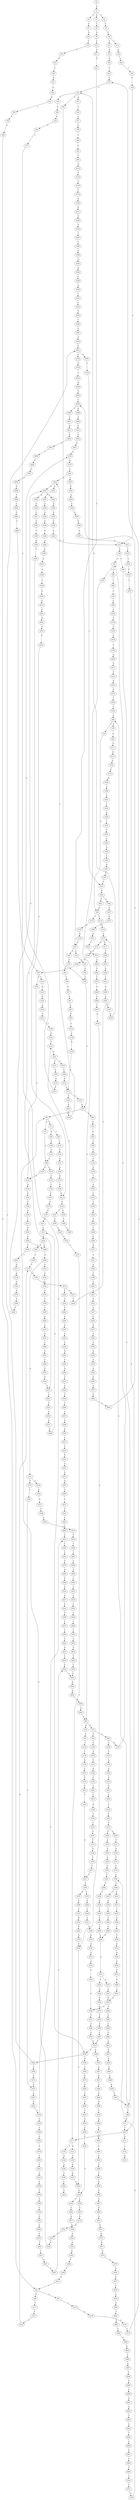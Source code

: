 strict digraph  {
	S0 -> S1 [ label = G ];
	S1 -> S2 [ label = C ];
	S1 -> S3 [ label = G ];
	S1 -> S4 [ label = T ];
	S2 -> S5 [ label = C ];
	S3 -> S6 [ label = C ];
	S4 -> S7 [ label = C ];
	S5 -> S8 [ label = G ];
	S6 -> S9 [ label = G ];
	S7 -> S10 [ label = G ];
	S8 -> S11 [ label = T ];
	S8 -> S12 [ label = C ];
	S9 -> S13 [ label = C ];
	S10 -> S14 [ label = T ];
	S11 -> S15 [ label = A ];
	S12 -> S16 [ label = A ];
	S13 -> S17 [ label = A ];
	S14 -> S18 [ label = G ];
	S15 -> S19 [ label = G ];
	S16 -> S20 [ label = A ];
	S17 -> S21 [ label = G ];
	S18 -> S22 [ label = A ];
	S19 -> S23 [ label = C ];
	S20 -> S24 [ label = C ];
	S21 -> S25 [ label = C ];
	S22 -> S26 [ label = C ];
	S23 -> S27 [ label = C ];
	S24 -> S28 [ label = C ];
	S25 -> S29 [ label = G ];
	S25 -> S30 [ label = C ];
	S26 -> S31 [ label = C ];
	S27 -> S32 [ label = G ];
	S28 -> S33 [ label = A ];
	S29 -> S34 [ label = G ];
	S30 -> S35 [ label = G ];
	S31 -> S36 [ label = G ];
	S32 -> S37 [ label = A ];
	S32 -> S38 [ label = G ];
	S32 -> S39 [ label = C ];
	S33 -> S40 [ label = G ];
	S34 -> S41 [ label = G ];
	S35 -> S42 [ label = G ];
	S36 -> S43 [ label = G ];
	S37 -> S44 [ label = A ];
	S38 -> S45 [ label = T ];
	S39 -> S46 [ label = T ];
	S40 -> S47 [ label = A ];
	S40 -> S48 [ label = T ];
	S41 -> S49 [ label = T ];
	S42 -> S45 [ label = T ];
	S43 -> S50 [ label = T ];
	S44 -> S51 [ label = A ];
	S45 -> S52 [ label = G ];
	S46 -> S53 [ label = G ];
	S47 -> S54 [ label = C ];
	S47 -> S55 [ label = A ];
	S48 -> S56 [ label = C ];
	S49 -> S57 [ label = G ];
	S50 -> S58 [ label = C ];
	S51 -> S59 [ label = C ];
	S52 -> S60 [ label = A ];
	S52 -> S61 [ label = G ];
	S53 -> S62 [ label = G ];
	S54 -> S63 [ label = T ];
	S55 -> S64 [ label = C ];
	S56 -> S65 [ label = T ];
	S56 -> S66 [ label = G ];
	S57 -> S67 [ label = C ];
	S58 -> S68 [ label = G ];
	S59 -> S69 [ label = C ];
	S60 -> S70 [ label = C ];
	S61 -> S71 [ label = T ];
	S61 -> S72 [ label = A ];
	S62 -> S73 [ label = A ];
	S63 -> S74 [ label = C ];
	S64 -> S75 [ label = C ];
	S64 -> S76 [ label = A ];
	S65 -> S77 [ label = C ];
	S66 -> S78 [ label = T ];
	S66 -> S79 [ label = C ];
	S67 -> S80 [ label = C ];
	S68 -> S81 [ label = C ];
	S69 -> S82 [ label = C ];
	S70 -> S83 [ label = G ];
	S71 -> S84 [ label = G ];
	S71 -> S85 [ label = T ];
	S72 -> S86 [ label = A ];
	S73 -> S87 [ label = A ];
	S74 -> S88 [ label = C ];
	S75 -> S89 [ label = A ];
	S75 -> S90 [ label = G ];
	S76 -> S91 [ label = G ];
	S77 -> S92 [ label = T ];
	S78 -> S93 [ label = A ];
	S79 -> S94 [ label = G ];
	S80 -> S95 [ label = G ];
	S81 -> S96 [ label = A ];
	S81 -> S97 [ label = G ];
	S82 -> S98 [ label = C ];
	S83 -> S99 [ label = T ];
	S84 -> S100 [ label = G ];
	S85 -> S101 [ label = A ];
	S86 -> S102 [ label = C ];
	S86 -> S103 [ label = G ];
	S87 -> S104 [ label = T ];
	S87 -> S105 [ label = G ];
	S88 -> S106 [ label = C ];
	S89 -> S107 [ label = G ];
	S89 -> S108 [ label = C ];
	S90 -> S109 [ label = G ];
	S91 -> S110 [ label = C ];
	S92 -> S111 [ label = C ];
	S92 -> S112 [ label = G ];
	S93 -> S113 [ label = A ];
	S94 -> S114 [ label = G ];
	S94 -> S115 [ label = C ];
	S95 -> S116 [ label = C ];
	S96 -> S117 [ label = C ];
	S97 -> S118 [ label = T ];
	S98 -> S119 [ label = G ];
	S99 -> S120 [ label = G ];
	S100 -> S121 [ label = A ];
	S101 -> S122 [ label = G ];
	S102 -> S123 [ label = C ];
	S103 -> S124 [ label = A ];
	S104 -> S125 [ label = G ];
	S105 -> S124 [ label = A ];
	S106 -> S126 [ label = A ];
	S107 -> S47 [ label = A ];
	S108 -> S127 [ label = C ];
	S109 -> S128 [ label = A ];
	S110 -> S129 [ label = C ];
	S111 -> S130 [ label = T ];
	S111 -> S131 [ label = G ];
	S112 -> S132 [ label = T ];
	S113 -> S133 [ label = G ];
	S114 -> S134 [ label = C ];
	S115 -> S135 [ label = A ];
	S116 -> S136 [ label = C ];
	S117 -> S137 [ label = G ];
	S118 -> S138 [ label = A ];
	S119 -> S139 [ label = A ];
	S120 -> S140 [ label = G ];
	S121 -> S86 [ label = A ];
	S122 -> S141 [ label = A ];
	S123 -> S142 [ label = T ];
	S124 -> S143 [ label = A ];
	S125 -> S144 [ label = G ];
	S126 -> S145 [ label = T ];
	S127 -> S146 [ label = A ];
	S128 -> S147 [ label = C ];
	S129 -> S148 [ label = G ];
	S130 -> S149 [ label = G ];
	S131 -> S150 [ label = T ];
	S132 -> S151 [ label = A ];
	S133 -> S152 [ label = A ];
	S134 -> S153 [ label = T ];
	S135 -> S154 [ label = G ];
	S136 -> S155 [ label = G ];
	S137 -> S156 [ label = C ];
	S138 -> S157 [ label = G ];
	S139 -> S158 [ label = C ];
	S140 -> S159 [ label = G ];
	S141 -> S160 [ label = A ];
	S142 -> S161 [ label = C ];
	S143 -> S162 [ label = C ];
	S144 -> S163 [ label = G ];
	S145 -> S164 [ label = C ];
	S146 -> S165 [ label = C ];
	S147 -> S166 [ label = G ];
	S148 -> S167 [ label = T ];
	S149 -> S168 [ label = A ];
	S150 -> S169 [ label = G ];
	S152 -> S170 [ label = C ];
	S153 -> S171 [ label = A ];
	S153 -> S172 [ label = G ];
	S154 -> S25 [ label = C ];
	S155 -> S173 [ label = G ];
	S156 -> S174 [ label = G ];
	S157 -> S175 [ label = C ];
	S158 -> S176 [ label = T ];
	S159 -> S177 [ label = T ];
	S160 -> S178 [ label = G ];
	S161 -> S179 [ label = G ];
	S162 -> S180 [ label = G ];
	S163 -> S181 [ label = G ];
	S164 -> S182 [ label = T ];
	S165 -> S183 [ label = C ];
	S166 -> S184 [ label = C ];
	S167 -> S185 [ label = C ];
	S168 -> S186 [ label = G ];
	S169 -> S187 [ label = G ];
	S170 -> S188 [ label = G ];
	S171 -> S189 [ label = T ];
	S172 -> S190 [ label = G ];
	S173 -> S191 [ label = T ];
	S173 -> S192 [ label = A ];
	S174 -> S193 [ label = C ];
	S175 -> S27 [ label = C ];
	S176 -> S194 [ label = A ];
	S177 -> S195 [ label = A ];
	S178 -> S196 [ label = G ];
	S179 -> S197 [ label = G ];
	S180 -> S198 [ label = G ];
	S181 -> S199 [ label = T ];
	S182 -> S200 [ label = G ];
	S183 -> S201 [ label = C ];
	S184 -> S202 [ label = C ];
	S185 -> S203 [ label = C ];
	S186 -> S204 [ label = T ];
	S187 -> S205 [ label = T ];
	S188 -> S206 [ label = G ];
	S189 -> S207 [ label = A ];
	S190 -> S208 [ label = A ];
	S191 -> S52 [ label = G ];
	S192 -> S209 [ label = A ];
	S193 -> S210 [ label = G ];
	S194 -> S211 [ label = G ];
	S195 -> S212 [ label = C ];
	S196 -> S213 [ label = G ];
	S197 -> S214 [ label = C ];
	S198 -> S215 [ label = C ];
	S199 -> S216 [ label = C ];
	S200 -> S217 [ label = C ];
	S201 -> S218 [ label = C ];
	S202 -> S219 [ label = C ];
	S203 -> S220 [ label = T ];
	S204 -> S221 [ label = A ];
	S205 -> S222 [ label = A ];
	S206 -> S223 [ label = C ];
	S207 -> S224 [ label = G ];
	S208 -> S87 [ label = A ];
	S209 -> S225 [ label = C ];
	S210 -> S226 [ label = C ];
	S210 -> S227 [ label = G ];
	S211 -> S228 [ label = A ];
	S212 -> S229 [ label = T ];
	S213 -> S230 [ label = G ];
	S214 -> S231 [ label = A ];
	S215 -> S232 [ label = A ];
	S216 -> S233 [ label = C ];
	S217 -> S234 [ label = C ];
	S218 -> S235 [ label = T ];
	S219 -> S236 [ label = A ];
	S220 -> S237 [ label = C ];
	S222 -> S238 [ label = T ];
	S222 -> S239 [ label = C ];
	S223 -> S240 [ label = T ];
	S224 -> S241 [ label = T ];
	S225 -> S242 [ label = T ];
	S226 -> S243 [ label = G ];
	S227 -> S244 [ label = C ];
	S228 -> S245 [ label = A ];
	S229 -> S246 [ label = A ];
	S230 -> S247 [ label = T ];
	S230 -> S248 [ label = G ];
	S231 -> S249 [ label = C ];
	S232 -> S250 [ label = C ];
	S233 -> S251 [ label = G ];
	S234 -> S252 [ label = A ];
	S235 -> S253 [ label = T ];
	S236 -> S254 [ label = T ];
	S237 -> S255 [ label = T ];
	S238 -> S256 [ label = G ];
	S239 -> S257 [ label = C ];
	S240 -> S258 [ label = C ];
	S241 -> S259 [ label = A ];
	S242 -> S260 [ label = G ];
	S242 -> S261 [ label = A ];
	S243 -> S262 [ label = T ];
	S244 -> S153 [ label = T ];
	S245 -> S263 [ label = T ];
	S246 -> S264 [ label = T ];
	S247 -> S265 [ label = C ];
	S248 -> S266 [ label = T ];
	S249 -> S267 [ label = G ];
	S249 -> S268 [ label = C ];
	S250 -> S268 [ label = C ];
	S250 -> S269 [ label = T ];
	S251 -> S270 [ label = C ];
	S251 -> S271 [ label = T ];
	S252 -> S272 [ label = G ];
	S253 -> S273 [ label = C ];
	S254 -> S274 [ label = C ];
	S255 -> S275 [ label = T ];
	S255 -> S276 [ label = G ];
	S256 -> S277 [ label = A ];
	S257 -> S278 [ label = G ];
	S258 -> S279 [ label = T ];
	S259 -> S280 [ label = G ];
	S260 -> S281 [ label = C ];
	S260 -> S282 [ label = G ];
	S261 -> S283 [ label = C ];
	S262 -> S284 [ label = C ];
	S263 -> S285 [ label = C ];
	S264 -> S286 [ label = T ];
	S265 -> S287 [ label = T ];
	S266 -> S288 [ label = C ];
	S267 -> S289 [ label = C ];
	S268 -> S290 [ label = G ];
	S269 -> S291 [ label = G ];
	S270 -> S292 [ label = C ];
	S271 -> S293 [ label = C ];
	S272 -> S294 [ label = T ];
	S273 -> S295 [ label = C ];
	S273 -> S296 [ label = G ];
	S274 -> S297 [ label = G ];
	S275 -> S298 [ label = C ];
	S276 -> S299 [ label = T ];
	S277 -> S300 [ label = G ];
	S278 -> S301 [ label = G ];
	S279 -> S302 [ label = C ];
	S280 -> S303 [ label = C ];
	S281 -> S304 [ label = A ];
	S282 -> S305 [ label = A ];
	S283 -> S306 [ label = A ];
	S284 -> S307 [ label = G ];
	S285 -> S308 [ label = G ];
	S286 -> S309 [ label = G ];
	S287 -> S310 [ label = C ];
	S288 -> S233 [ label = C ];
	S289 -> S174 [ label = G ];
	S290 -> S311 [ label = A ];
	S290 -> S312 [ label = G ];
	S291 -> S313 [ label = G ];
	S292 -> S314 [ label = G ];
	S293 -> S315 [ label = G ];
	S294 -> S316 [ label = C ];
	S295 -> S317 [ label = T ];
	S296 -> S318 [ label = A ];
	S297 -> S319 [ label = T ];
	S298 -> S320 [ label = T ];
	S299 -> S321 [ label = C ];
	S300 -> S322 [ label = C ];
	S301 -> S323 [ label = T ];
	S302 -> S324 [ label = G ];
	S303 -> S325 [ label = C ];
	S304 -> S326 [ label = A ];
	S305 -> S327 [ label = C ];
	S306 -> S328 [ label = A ];
	S307 -> S329 [ label = A ];
	S308 -> S330 [ label = G ];
	S309 -> S331 [ label = G ];
	S310 -> S332 [ label = T ];
	S311 -> S333 [ label = G ];
	S311 -> S334 [ label = A ];
	S312 -> S335 [ label = G ];
	S313 -> S336 [ label = G ];
	S314 -> S173 [ label = G ];
	S315 -> S337 [ label = G ];
	S316 -> S66 [ label = G ];
	S317 -> S338 [ label = G ];
	S318 -> S339 [ label = T ];
	S319 -> S340 [ label = C ];
	S320 -> S341 [ label = C ];
	S321 -> S342 [ label = G ];
	S322 -> S343 [ label = G ];
	S323 -> S344 [ label = G ];
	S324 -> S345 [ label = A ];
	S325 -> S32 [ label = G ];
	S326 -> S346 [ label = C ];
	S327 -> S347 [ label = C ];
	S328 -> S348 [ label = C ];
	S329 -> S349 [ label = C ];
	S330 -> S350 [ label = G ];
	S331 -> S351 [ label = A ];
	S332 -> S111 [ label = C ];
	S333 -> S352 [ label = T ];
	S334 -> S353 [ label = T ];
	S335 -> S354 [ label = A ];
	S336 -> S355 [ label = A ];
	S337 -> S356 [ label = A ];
	S338 -> S357 [ label = T ];
	S339 -> S358 [ label = C ];
	S340 -> S359 [ label = C ];
	S341 -> S360 [ label = G ];
	S342 -> S361 [ label = T ];
	S343 -> S362 [ label = G ];
	S344 -> S61 [ label = G ];
	S345 -> S363 [ label = A ];
	S346 -> S364 [ label = C ];
	S347 -> S365 [ label = C ];
	S348 -> S366 [ label = G ];
	S349 -> S367 [ label = G ];
	S350 -> S368 [ label = T ];
	S351 -> S369 [ label = A ];
	S352 -> S370 [ label = C ];
	S353 -> S371 [ label = G ];
	S354 -> S372 [ label = A ];
	S355 -> S373 [ label = A ];
	S356 -> S374 [ label = A ];
	S357 -> S375 [ label = C ];
	S358 -> S376 [ label = G ];
	S359 -> S377 [ label = T ];
	S360 -> S378 [ label = G ];
	S361 -> S379 [ label = G ];
	S362 -> S380 [ label = T ];
	S363 -> S381 [ label = G ];
	S364 -> S33 [ label = A ];
	S365 -> S382 [ label = G ];
	S366 -> S383 [ label = A ];
	S367 -> S384 [ label = C ];
	S368 -> S385 [ label = A ];
	S369 -> S386 [ label = C ];
	S370 -> S387 [ label = C ];
	S371 -> S388 [ label = T ];
	S372 -> S389 [ label = T ];
	S373 -> S390 [ label = C ];
	S374 -> S391 [ label = C ];
	S375 -> S392 [ label = C ];
	S376 -> S393 [ label = T ];
	S377 -> S237 [ label = C ];
	S378 -> S394 [ label = A ];
	S379 -> S395 [ label = G ];
	S380 -> S396 [ label = C ];
	S381 -> S397 [ label = T ];
	S382 -> S398 [ label = T ];
	S383 -> S399 [ label = A ];
	S384 -> S400 [ label = G ];
	S385 -> S401 [ label = T ];
	S386 -> S402 [ label = G ];
	S387 -> S403 [ label = A ];
	S388 -> S404 [ label = A ];
	S389 -> S405 [ label = T ];
	S390 -> S406 [ label = T ];
	S391 -> S407 [ label = A ];
	S391 -> S242 [ label = T ];
	S392 -> S408 [ label = T ];
	S393 -> S409 [ label = T ];
	S394 -> S410 [ label = G ];
	S395 -> S205 [ label = T ];
	S396 -> S411 [ label = G ];
	S397 -> S412 [ label = C ];
	S398 -> S413 [ label = C ];
	S399 -> S414 [ label = A ];
	S400 -> S415 [ label = C ];
	S401 -> S416 [ label = C ];
	S402 -> S417 [ label = G ];
	S403 -> S418 [ label = G ];
	S404 -> S419 [ label = G ];
	S405 -> S420 [ label = G ];
	S406 -> S260 [ label = G ];
	S407 -> S421 [ label = G ];
	S408 -> S422 [ label = A ];
	S408 -> S423 [ label = T ];
	S409 -> S424 [ label = T ];
	S410 -> S425 [ label = A ];
	S411 -> S81 [ label = C ];
	S412 -> S426 [ label = G ];
	S413 -> S427 [ label = T ];
	S414 -> S428 [ label = A ];
	S415 -> S429 [ label = C ];
	S416 -> S430 [ label = C ];
	S417 -> S431 [ label = T ];
	S418 -> S432 [ label = T ];
	S418 -> S433 [ label = C ];
	S419 -> S434 [ label = T ];
	S420 -> S435 [ label = A ];
	S421 -> S436 [ label = G ];
	S422 -> S437 [ label = C ];
	S423 -> S438 [ label = G ];
	S424 -> S439 [ label = G ];
	S425 -> S440 [ label = G ];
	S426 -> S441 [ label = C ];
	S426 -> S442 [ label = A ];
	S427 -> S443 [ label = C ];
	S428 -> S444 [ label = C ];
	S429 -> S445 [ label = T ];
	S430 -> S446 [ label = C ];
	S431 -> S447 [ label = A ];
	S432 -> S448 [ label = A ];
	S433 -> S449 [ label = T ];
	S434 -> S450 [ label = T ];
	S435 -> S451 [ label = A ];
	S436 -> S452 [ label = A ];
	S437 -> S453 [ label = T ];
	S438 -> S454 [ label = T ];
	S439 -> S455 [ label = T ];
	S440 -> S456 [ label = G ];
	S441 -> S94 [ label = G ];
	S442 -> S457 [ label = G ];
	S443 -> S458 [ label = G ];
	S444 -> S459 [ label = A ];
	S445 -> S460 [ label = C ];
	S446 -> S461 [ label = G ];
	S447 -> S462 [ label = C ];
	S448 -> S463 [ label = G ];
	S449 -> S464 [ label = T ];
	S450 -> S465 [ label = T ];
	S451 -> S466 [ label = C ];
	S452 -> S467 [ label = A ];
	S453 -> S468 [ label = A ];
	S454 -> S469 [ label = A ];
	S455 -> S470 [ label = A ];
	S456 -> S471 [ label = T ];
	S457 -> S472 [ label = G ];
	S458 -> S473 [ label = G ];
	S459 -> S474 [ label = G ];
	S460 -> S475 [ label = G ];
	S461 -> S476 [ label = A ];
	S462 -> S477 [ label = G ];
	S463 -> S478 [ label = G ];
	S464 -> S479 [ label = C ];
	S465 -> S480 [ label = C ];
	S466 -> S481 [ label = C ];
	S467 -> S482 [ label = T ];
	S468 -> S483 [ label = C ];
	S469 -> S484 [ label = G ];
	S470 -> S485 [ label = G ];
	S471 -> S486 [ label = C ];
	S472 -> S487 [ label = T ];
	S473 -> S488 [ label = C ];
	S474 -> S489 [ label = A ];
	S475 -> S490 [ label = G ];
	S476 -> S491 [ label = A ];
	S477 -> S492 [ label = A ];
	S478 -> S493 [ label = G ];
	S479 -> S494 [ label = A ];
	S480 -> S495 [ label = A ];
	S481 -> S496 [ label = C ];
	S482 -> S497 [ label = A ];
	S483 -> S498 [ label = C ];
	S484 -> S499 [ label = G ];
	S485 -> S499 [ label = G ];
	S486 -> S500 [ label = C ];
	S487 -> S501 [ label = A ];
	S488 -> S231 [ label = A ];
	S489 -> S502 [ label = A ];
	S490 -> S503 [ label = G ];
	S491 -> S504 [ label = A ];
	S491 -> S505 [ label = G ];
	S492 -> S506 [ label = A ];
	S493 -> S507 [ label = T ];
	S494 -> S508 [ label = C ];
	S495 -> S509 [ label = C ];
	S496 -> S510 [ label = G ];
	S497 -> S511 [ label = G ];
	S498 -> S512 [ label = A ];
	S499 -> S513 [ label = A ];
	S500 -> S514 [ label = C ];
	S501 -> S515 [ label = T ];
	S502 -> S516 [ label = G ];
	S503 -> S517 [ label = C ];
	S504 -> S518 [ label = G ];
	S505 -> S519 [ label = T ];
	S506 -> S520 [ label = G ];
	S507 -> S521 [ label = C ];
	S508 -> S522 [ label = G ];
	S509 -> S523 [ label = T ];
	S510 -> S524 [ label = T ];
	S511 -> S525 [ label = T ];
	S512 -> S526 [ label = G ];
	S513 -> S527 [ label = G ];
	S513 -> S528 [ label = A ];
	S514 -> S529 [ label = A ];
	S514 -> S530 [ label = G ];
	S515 -> S531 [ label = A ];
	S516 -> S532 [ label = G ];
	S517 -> S533 [ label = T ];
	S518 -> S534 [ label = T ];
	S519 -> S412 [ label = C ];
	S520 -> S535 [ label = A ];
	S521 -> S536 [ label = A ];
	S522 -> S537 [ label = C ];
	S523 -> S538 [ label = C ];
	S524 -> S413 [ label = C ];
	S525 -> S539 [ label = C ];
	S526 -> S540 [ label = G ];
	S527 -> S541 [ label = A ];
	S528 -> S542 [ label = A ];
	S529 -> S543 [ label = G ];
	S530 -> S544 [ label = A ];
	S530 -> S545 [ label = G ];
	S531 -> S546 [ label = A ];
	S532 -> S213 [ label = G ];
	S533 -> S547 [ label = C ];
	S534 -> S548 [ label = G ];
	S535 -> S549 [ label = A ];
	S536 -> S550 [ label = C ];
	S537 -> S551 [ label = C ];
	S538 -> S552 [ label = C ];
	S539 -> S553 [ label = T ];
	S540 -> S554 [ label = A ];
	S541 -> S555 [ label = G ];
	S542 -> S556 [ label = G ];
	S543 -> S557 [ label = A ];
	S544 -> S558 [ label = G ];
	S544 -> S491 [ label = A ];
	S545 -> S559 [ label = A ];
	S546 -> S560 [ label = G ];
	S547 -> S561 [ label = A ];
	S548 -> S562 [ label = T ];
	S549 -> S563 [ label = G ];
	S550 -> S564 [ label = T ];
	S551 -> S565 [ label = C ];
	S552 -> S566 [ label = T ];
	S553 -> S567 [ label = C ];
	S554 -> S568 [ label = G ];
	S555 -> S569 [ label = T ];
	S555 -> S456 [ label = G ];
	S556 -> S570 [ label = G ];
	S557 -> S571 [ label = G ];
	S558 -> S572 [ label = T ];
	S559 -> S573 [ label = G ];
	S560 -> S574 [ label = T ];
	S561 -> S575 [ label = C ];
	S562 -> S576 [ label = C ];
	S563 -> S577 [ label = T ];
	S564 -> S578 [ label = C ];
	S565 -> S579 [ label = T ];
	S566 -> S580 [ label = T ];
	S567 -> S92 [ label = T ];
	S568 -> S581 [ label = A ];
	S569 -> S582 [ label = C ];
	S570 -> S583 [ label = T ];
	S571 -> S584 [ label = C ];
	S572 -> S370 [ label = C ];
	S573 -> S585 [ label = G ];
	S574 -> S586 [ label = C ];
	S575 -> S587 [ label = G ];
	S576 -> S588 [ label = G ];
	S576 -> S589 [ label = C ];
	S577 -> S590 [ label = G ];
	S578 -> S591 [ label = G ];
	S579 -> S592 [ label = T ];
	S580 -> S593 [ label = T ];
	S581 -> S555 [ label = G ];
	S582 -> S594 [ label = A ];
	S583 -> S595 [ label = C ];
	S584 -> S596 [ label = C ];
	S585 -> S597 [ label = C ];
	S586 -> S598 [ label = G ];
	S587 -> S599 [ label = T ];
	S588 -> S600 [ label = T ];
	S589 -> S601 [ label = T ];
	S590 -> S602 [ label = T ];
	S591 -> S603 [ label = C ];
	S592 -> S604 [ label = C ];
	S593 -> S605 [ label = C ];
	S594 -> S606 [ label = G ];
	S595 -> S607 [ label = C ];
	S596 -> S608 [ label = A ];
	S597 -> S609 [ label = G ];
	S598 -> S610 [ label = T ];
	S599 -> S611 [ label = C ];
	S600 -> S612 [ label = C ];
	S601 -> S613 [ label = G ];
	S602 -> S576 [ label = C ];
	S603 -> S614 [ label = T ];
	S604 -> S615 [ label = A ];
	S605 -> S616 [ label = A ];
	S606 -> S617 [ label = G ];
	S607 -> S514 [ label = C ];
	S608 -> S618 [ label = C ];
	S609 -> S619 [ label = T ];
	S610 -> S620 [ label = G ];
	S611 -> S621 [ label = C ];
	S612 -> S622 [ label = G ];
	S613 -> S623 [ label = G ];
	S614 -> S624 [ label = T ];
	S615 -> S625 [ label = T ];
	S616 -> S626 [ label = T ];
	S617 -> S627 [ label = A ];
	S618 -> S628 [ label = G ];
	S619 -> S629 [ label = G ];
	S620 -> S395 [ label = G ];
	S621 -> S630 [ label = A ];
	S622 -> S631 [ label = G ];
	S623 -> S632 [ label = C ];
	S624 -> S633 [ label = C ];
	S625 -> S634 [ label = C ];
	S626 -> S635 [ label = C ];
	S627 -> S636 [ label = C ];
	S628 -> S637 [ label = G ];
	S629 -> S638 [ label = G ];
	S630 -> S639 [ label = G ];
	S631 -> S356 [ label = A ];
	S632 -> S640 [ label = C ];
	S633 -> S641 [ label = A ];
	S634 -> S642 [ label = C ];
	S635 -> S642 [ label = C ];
	S636 -> S643 [ label = C ];
	S637 -> S644 [ label = T ];
	S638 -> S645 [ label = T ];
	S639 -> S433 [ label = C ];
	S640 -> S646 [ label = T ];
	S641 -> S647 [ label = T ];
	S642 -> S648 [ label = A ];
	S643 -> S649 [ label = A ];
	S644 -> S650 [ label = T ];
	S645 -> S222 [ label = A ];
	S646 -> S651 [ label = G ];
	S647 -> S634 [ label = C ];
	S648 -> S652 [ label = G ];
	S649 -> S653 [ label = G ];
	S650 -> S654 [ label = A ];
	S651 -> S655 [ label = G ];
	S652 -> S656 [ label = A ];
	S653 -> S657 [ label = T ];
	S654 -> S658 [ label = C ];
	S655 -> S659 [ label = G ];
	S656 -> S660 [ label = A ];
	S657 -> S56 [ label = C ];
	S658 -> S661 [ label = T ];
	S659 -> S662 [ label = T ];
	S660 -> S64 [ label = C ];
	S661 -> S663 [ label = G ];
	S662 -> S664 [ label = C ];
	S663 -> S665 [ label = C ];
	S664 -> S666 [ label = C ];
	S665 -> S667 [ label = A ];
	S666 -> S668 [ label = C ];
	S667 -> S669 [ label = G ];
	S668 -> S530 [ label = G ];
	S669 -> S670 [ label = A ];
	S670 -> S671 [ label = C ];
	S671 -> S672 [ label = G ];
	S672 -> S673 [ label = G ];
	S673 -> S674 [ label = A ];
	S674 -> S675 [ label = C ];
	S675 -> S676 [ label = A ];
	S676 -> S677 [ label = C ];
	S677 -> S678 [ label = A ];
	S678 -> S679 [ label = C ];
	S679 -> S680 [ label = C ];
	S680 -> S681 [ label = T ];
	S681 -> S682 [ label = C ];
	S682 -> S683 [ label = T ];
	S683 -> S684 [ label = A ];
	S684 -> S685 [ label = G ];
	S685 -> S686 [ label = A ];
	S686 -> S687 [ label = A ];
	S687 -> S688 [ label = C ];
	S688 -> S689 [ label = G ];
	S689 -> S690 [ label = A ];
	S690 -> S691 [ label = G ];
	S691 -> S692 [ label = G ];
	S692 -> S693 [ label = T ];
	S693 -> S694 [ label = G ];
	S694 -> S695 [ label = T ];
	S695 -> S696 [ label = C ];
	S696 -> S697 [ label = C ];
	S697 -> S698 [ label = C ];
	S698 -> S699 [ label = T ];
	S699 -> S700 [ label = G ];
	S700 -> S701 [ label = T ];
	S701 -> S702 [ label = C ];
	S702 -> S392 [ label = C ];
}
